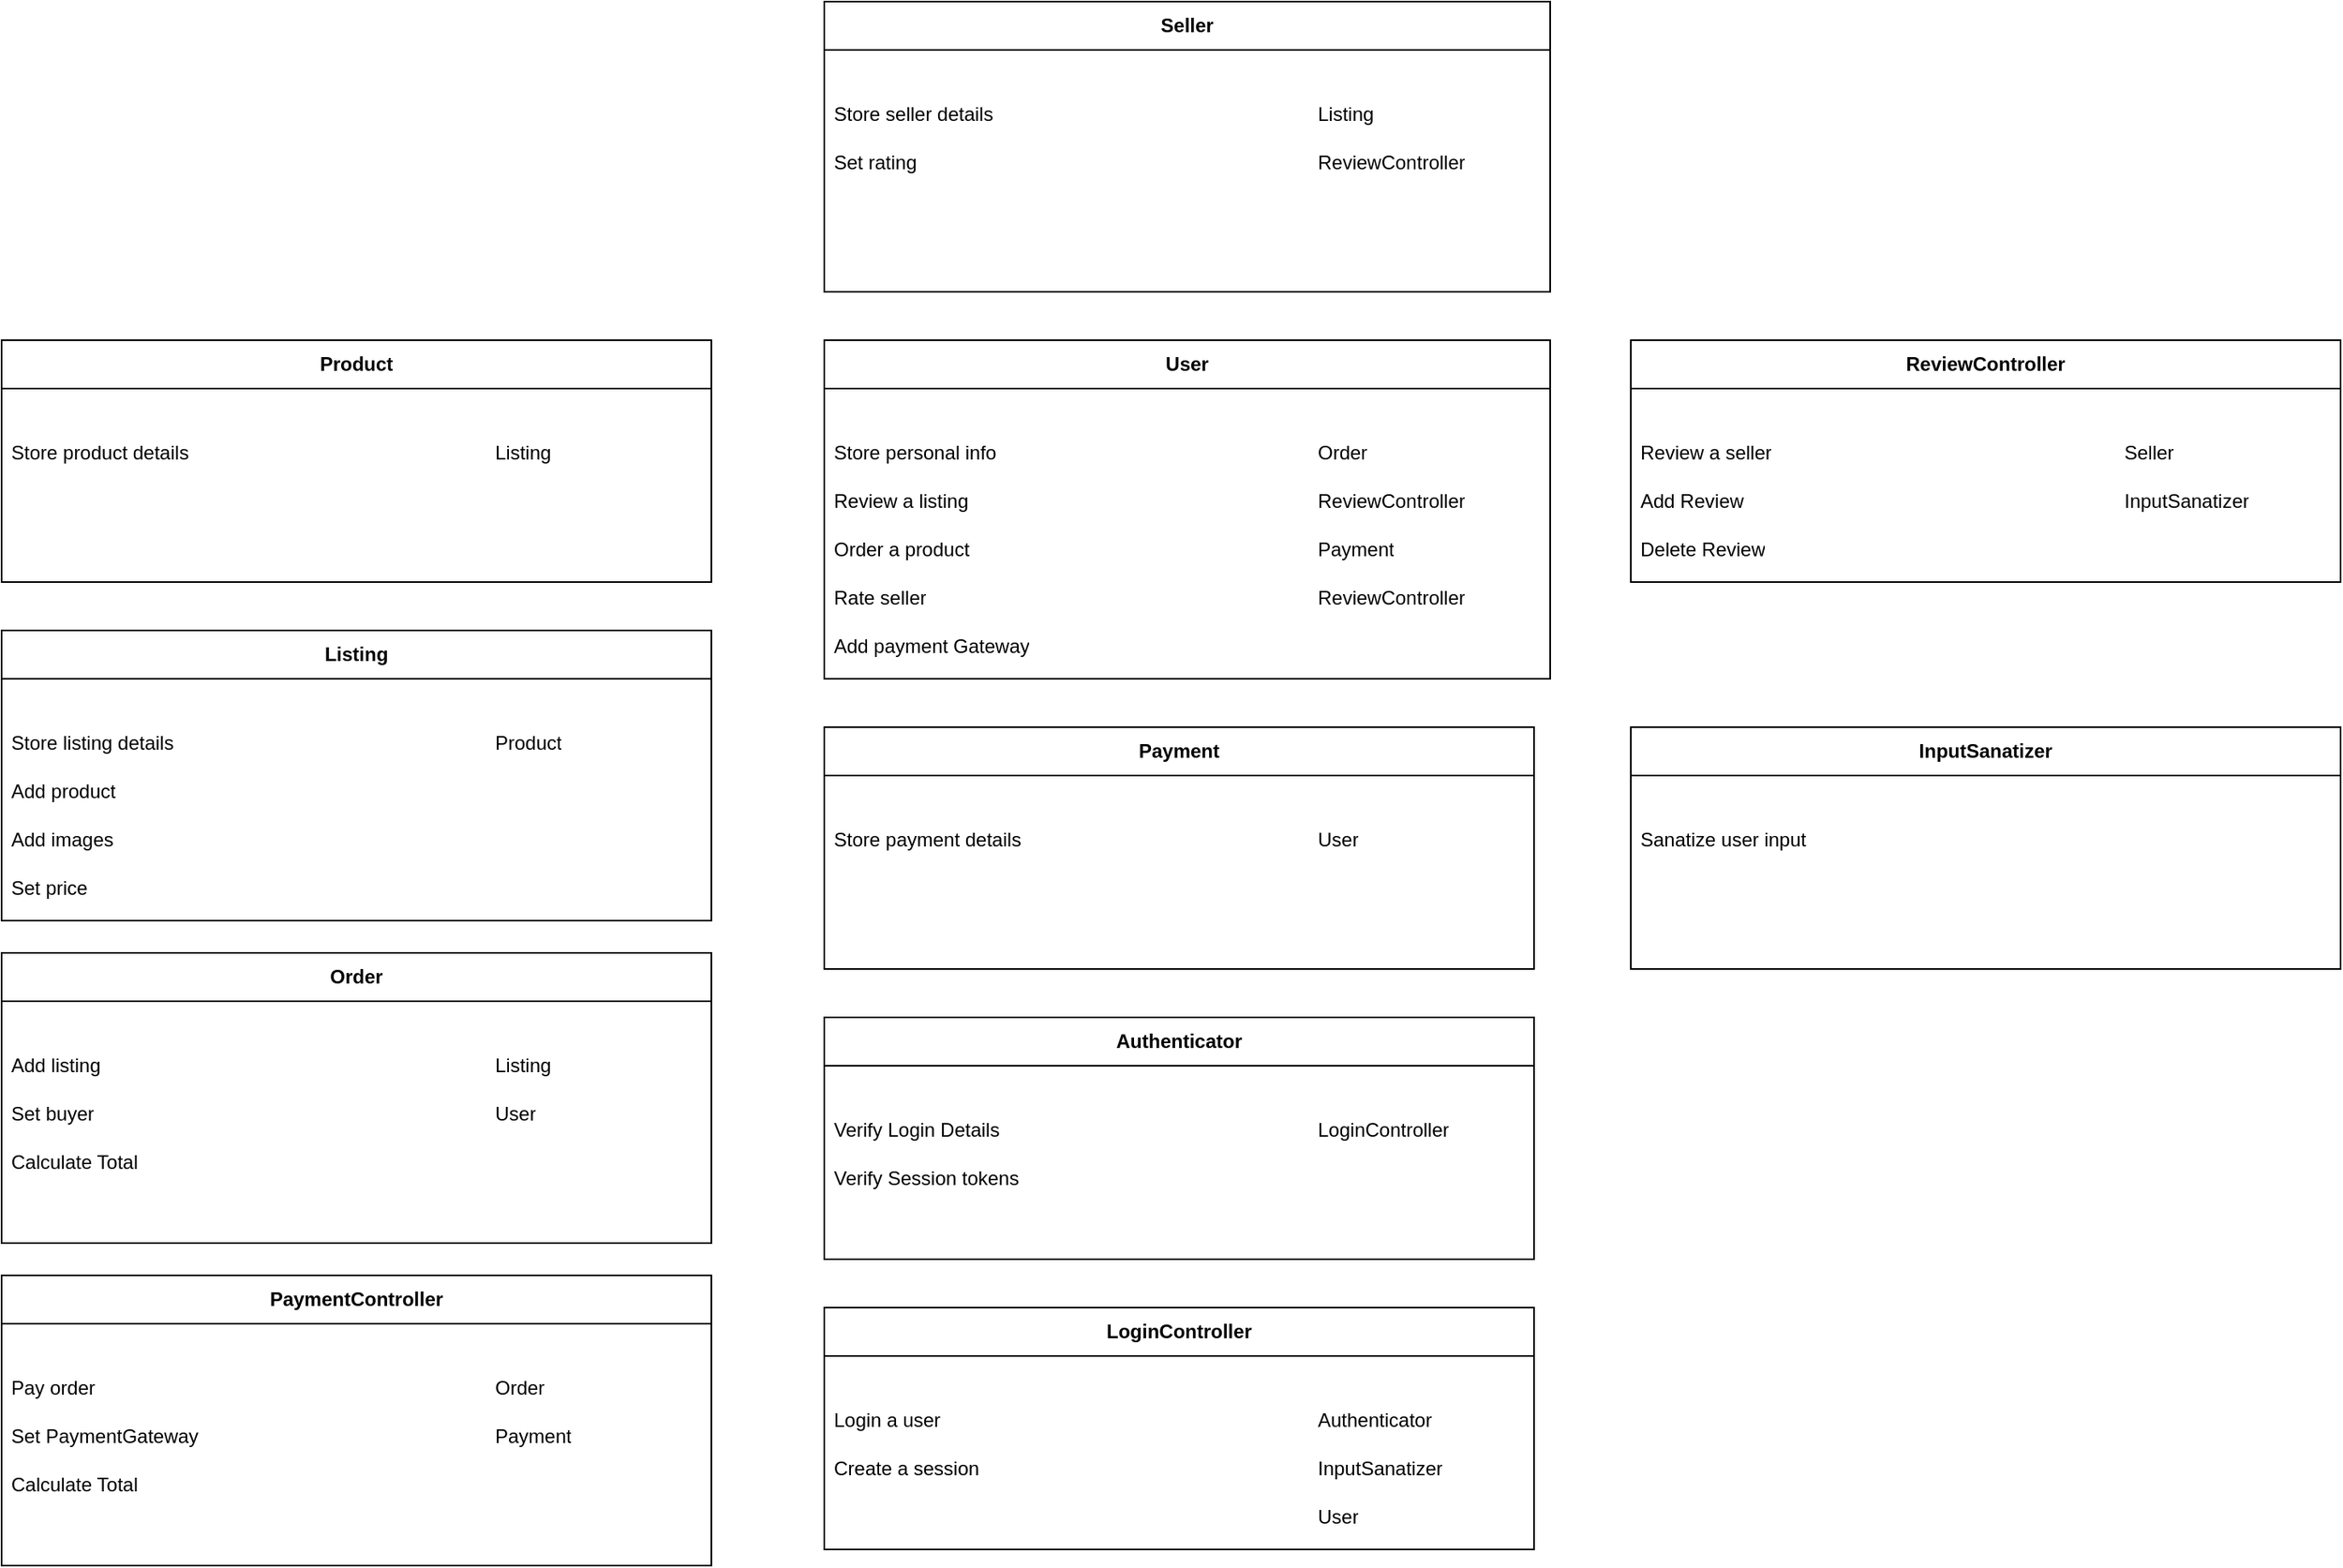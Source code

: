 <mxfile version="26.1.1">
  <diagram name="Page-1" id="4qO5snu0srxXvM7Uzl9y">
    <mxGraphModel dx="2410" dy="1066" grid="1" gridSize="10" guides="1" tooltips="1" connect="1" arrows="1" fold="1" page="1" pageScale="1" pageWidth="850" pageHeight="1100" math="0" shadow="0">
      <root>
        <mxCell id="0" />
        <mxCell id="1" parent="0" />
        <mxCell id="AYIX-EQ2d-SbjMrGPH-w-69" value="User" style="swimlane;whiteSpace=wrap;html=1;startSize=30;" vertex="1" parent="1">
          <mxGeometry x="240" y="350" width="450" height="210" as="geometry" />
        </mxCell>
        <mxCell id="AYIX-EQ2d-SbjMrGPH-w-70" value="" style="swimlane;fontStyle=0;childLayout=stackLayout;horizontal=1;startSize=26;horizontalStack=0;resizeParent=1;resizeParentMax=0;resizeLast=0;collapsible=1;marginBottom=0;align=center;fontSize=14;opacity=0;" vertex="1" parent="AYIX-EQ2d-SbjMrGPH-w-69">
          <mxGeometry y="30" width="300" height="176" as="geometry" />
        </mxCell>
        <mxCell id="AYIX-EQ2d-SbjMrGPH-w-71" value="Store personal info" style="text;strokeColor=none;fillColor=none;spacingLeft=4;spacingRight=4;overflow=hidden;rotatable=0;points=[[0,0.5],[1,0.5]];portConstraint=eastwest;fontSize=12;whiteSpace=wrap;html=1;" vertex="1" parent="AYIX-EQ2d-SbjMrGPH-w-70">
          <mxGeometry y="26" width="300" height="30" as="geometry" />
        </mxCell>
        <mxCell id="AYIX-EQ2d-SbjMrGPH-w-72" value="Review a listing" style="text;strokeColor=none;fillColor=none;spacingLeft=4;spacingRight=4;overflow=hidden;rotatable=0;points=[[0,0.5],[1,0.5]];portConstraint=eastwest;fontSize=12;whiteSpace=wrap;html=1;" vertex="1" parent="AYIX-EQ2d-SbjMrGPH-w-70">
          <mxGeometry y="56" width="300" height="30" as="geometry" />
        </mxCell>
        <mxCell id="AYIX-EQ2d-SbjMrGPH-w-73" value="Order a product" style="text;strokeColor=none;fillColor=none;spacingLeft=4;spacingRight=4;overflow=hidden;rotatable=0;points=[[0,0.5],[1,0.5]];portConstraint=eastwest;fontSize=12;whiteSpace=wrap;html=1;" vertex="1" parent="AYIX-EQ2d-SbjMrGPH-w-70">
          <mxGeometry y="86" width="300" height="30" as="geometry" />
        </mxCell>
        <mxCell id="AYIX-EQ2d-SbjMrGPH-w-158" value="Rate seller" style="text;strokeColor=none;fillColor=none;spacingLeft=4;spacingRight=4;overflow=hidden;rotatable=0;points=[[0,0.5],[1,0.5]];portConstraint=eastwest;fontSize=12;whiteSpace=wrap;html=1;" vertex="1" parent="AYIX-EQ2d-SbjMrGPH-w-70">
          <mxGeometry y="116" width="300" height="30" as="geometry" />
        </mxCell>
        <mxCell id="AYIX-EQ2d-SbjMrGPH-w-130" value="Add payment Gateway" style="text;strokeColor=none;fillColor=none;spacingLeft=4;spacingRight=4;overflow=hidden;rotatable=0;points=[[0,0.5],[1,0.5]];portConstraint=eastwest;fontSize=12;whiteSpace=wrap;html=1;" vertex="1" parent="AYIX-EQ2d-SbjMrGPH-w-70">
          <mxGeometry y="146" width="300" height="30" as="geometry" />
        </mxCell>
        <mxCell id="AYIX-EQ2d-SbjMrGPH-w-74" value="" style="swimlane;fontStyle=0;childLayout=stackLayout;horizontal=1;startSize=26;horizontalStack=0;resizeParent=1;resizeParentMax=0;resizeLast=0;collapsible=1;marginBottom=0;align=center;fontSize=14;opacity=0;" vertex="1" parent="AYIX-EQ2d-SbjMrGPH-w-69">
          <mxGeometry x="300" y="30" width="140" height="146" as="geometry" />
        </mxCell>
        <mxCell id="AYIX-EQ2d-SbjMrGPH-w-75" value="Order" style="text;strokeColor=none;fillColor=none;spacingLeft=4;spacingRight=4;overflow=hidden;rotatable=0;points=[[0,0.5],[1,0.5]];portConstraint=eastwest;fontSize=12;whiteSpace=wrap;html=1;" vertex="1" parent="AYIX-EQ2d-SbjMrGPH-w-74">
          <mxGeometry y="26" width="140" height="30" as="geometry" />
        </mxCell>
        <mxCell id="AYIX-EQ2d-SbjMrGPH-w-76" value="ReviewController" style="text;strokeColor=none;fillColor=none;spacingLeft=4;spacingRight=4;overflow=hidden;rotatable=0;points=[[0,0.5],[1,0.5]];portConstraint=eastwest;fontSize=12;whiteSpace=wrap;html=1;" vertex="1" parent="AYIX-EQ2d-SbjMrGPH-w-74">
          <mxGeometry y="56" width="140" height="30" as="geometry" />
        </mxCell>
        <mxCell id="AYIX-EQ2d-SbjMrGPH-w-131" value="Payment" style="text;strokeColor=none;fillColor=none;spacingLeft=4;spacingRight=4;overflow=hidden;rotatable=0;points=[[0,0.5],[1,0.5]];portConstraint=eastwest;fontSize=12;whiteSpace=wrap;html=1;" vertex="1" parent="AYIX-EQ2d-SbjMrGPH-w-74">
          <mxGeometry y="86" width="140" height="30" as="geometry" />
        </mxCell>
        <mxCell id="AYIX-EQ2d-SbjMrGPH-w-159" value="ReviewController" style="text;strokeColor=none;fillColor=none;spacingLeft=4;spacingRight=4;overflow=hidden;rotatable=0;points=[[0,0.5],[1,0.5]];portConstraint=eastwest;fontSize=12;whiteSpace=wrap;html=1;" vertex="1" parent="AYIX-EQ2d-SbjMrGPH-w-74">
          <mxGeometry y="116" width="140" height="30" as="geometry" />
        </mxCell>
        <mxCell id="AYIX-EQ2d-SbjMrGPH-w-78" value="Authenticator" style="swimlane;whiteSpace=wrap;html=1;startSize=30;" vertex="1" parent="1">
          <mxGeometry x="240" y="770" width="440" height="150" as="geometry" />
        </mxCell>
        <mxCell id="AYIX-EQ2d-SbjMrGPH-w-79" value="" style="swimlane;fontStyle=0;childLayout=stackLayout;horizontal=1;startSize=26;horizontalStack=0;resizeParent=1;resizeParentMax=0;resizeLast=0;collapsible=1;marginBottom=0;align=center;fontSize=14;opacity=0;" vertex="1" parent="AYIX-EQ2d-SbjMrGPH-w-78">
          <mxGeometry y="30" width="300" height="86" as="geometry" />
        </mxCell>
        <mxCell id="AYIX-EQ2d-SbjMrGPH-w-80" value="Verify Login Details" style="text;strokeColor=none;fillColor=none;spacingLeft=4;spacingRight=4;overflow=hidden;rotatable=0;points=[[0,0.5],[1,0.5]];portConstraint=eastwest;fontSize=12;whiteSpace=wrap;html=1;" vertex="1" parent="AYIX-EQ2d-SbjMrGPH-w-79">
          <mxGeometry y="26" width="300" height="30" as="geometry" />
        </mxCell>
        <mxCell id="AYIX-EQ2d-SbjMrGPH-w-81" value="Verify Session tokens" style="text;strokeColor=none;fillColor=none;spacingLeft=4;spacingRight=4;overflow=hidden;rotatable=0;points=[[0,0.5],[1,0.5]];portConstraint=eastwest;fontSize=12;whiteSpace=wrap;html=1;" vertex="1" parent="AYIX-EQ2d-SbjMrGPH-w-79">
          <mxGeometry y="56" width="300" height="30" as="geometry" />
        </mxCell>
        <mxCell id="AYIX-EQ2d-SbjMrGPH-w-83" value="" style="swimlane;fontStyle=0;childLayout=stackLayout;horizontal=1;startSize=26;horizontalStack=0;resizeParent=1;resizeParentMax=0;resizeLast=0;collapsible=1;marginBottom=0;align=center;fontSize=14;opacity=0;" vertex="1" parent="AYIX-EQ2d-SbjMrGPH-w-78">
          <mxGeometry x="300" y="30" width="140" height="56" as="geometry" />
        </mxCell>
        <mxCell id="AYIX-EQ2d-SbjMrGPH-w-84" value="LoginController" style="text;strokeColor=none;fillColor=none;spacingLeft=4;spacingRight=4;overflow=hidden;rotatable=0;points=[[0,0.5],[1,0.5]];portConstraint=eastwest;fontSize=12;whiteSpace=wrap;html=1;" vertex="1" parent="AYIX-EQ2d-SbjMrGPH-w-83">
          <mxGeometry y="26" width="140" height="30" as="geometry" />
        </mxCell>
        <mxCell id="AYIX-EQ2d-SbjMrGPH-w-86" value="LoginController" style="swimlane;whiteSpace=wrap;html=1;startSize=30;" vertex="1" parent="1">
          <mxGeometry x="240" y="950" width="440" height="150" as="geometry" />
        </mxCell>
        <mxCell id="AYIX-EQ2d-SbjMrGPH-w-87" value="" style="swimlane;fontStyle=0;childLayout=stackLayout;horizontal=1;startSize=26;horizontalStack=0;resizeParent=1;resizeParentMax=0;resizeLast=0;collapsible=1;marginBottom=0;align=center;fontSize=14;opacity=0;" vertex="1" parent="AYIX-EQ2d-SbjMrGPH-w-86">
          <mxGeometry y="30" width="300" height="86" as="geometry" />
        </mxCell>
        <mxCell id="AYIX-EQ2d-SbjMrGPH-w-88" value="Login a user" style="text;strokeColor=none;fillColor=none;spacingLeft=4;spacingRight=4;overflow=hidden;rotatable=0;points=[[0,0.5],[1,0.5]];portConstraint=eastwest;fontSize=12;whiteSpace=wrap;html=1;" vertex="1" parent="AYIX-EQ2d-SbjMrGPH-w-87">
          <mxGeometry y="26" width="300" height="30" as="geometry" />
        </mxCell>
        <mxCell id="AYIX-EQ2d-SbjMrGPH-w-89" value="Create a session" style="text;strokeColor=none;fillColor=none;spacingLeft=4;spacingRight=4;overflow=hidden;rotatable=0;points=[[0,0.5],[1,0.5]];portConstraint=eastwest;fontSize=12;whiteSpace=wrap;html=1;" vertex="1" parent="AYIX-EQ2d-SbjMrGPH-w-87">
          <mxGeometry y="56" width="300" height="30" as="geometry" />
        </mxCell>
        <mxCell id="AYIX-EQ2d-SbjMrGPH-w-91" value="" style="swimlane;fontStyle=0;childLayout=stackLayout;horizontal=1;startSize=26;horizontalStack=0;resizeParent=1;resizeParentMax=0;resizeLast=0;collapsible=1;marginBottom=0;align=center;fontSize=14;opacity=0;" vertex="1" parent="AYIX-EQ2d-SbjMrGPH-w-86">
          <mxGeometry x="300" y="30" width="140" height="116" as="geometry" />
        </mxCell>
        <mxCell id="AYIX-EQ2d-SbjMrGPH-w-92" value="Authenticator" style="text;strokeColor=none;fillColor=none;spacingLeft=4;spacingRight=4;overflow=hidden;rotatable=0;points=[[0,0.5],[1,0.5]];portConstraint=eastwest;fontSize=12;whiteSpace=wrap;html=1;" vertex="1" parent="AYIX-EQ2d-SbjMrGPH-w-91">
          <mxGeometry y="26" width="140" height="30" as="geometry" />
        </mxCell>
        <mxCell id="AYIX-EQ2d-SbjMrGPH-w-171" value="InputSanatizer" style="text;strokeColor=none;fillColor=none;spacingLeft=4;spacingRight=4;overflow=hidden;rotatable=0;points=[[0,0.5],[1,0.5]];portConstraint=eastwest;fontSize=12;whiteSpace=wrap;html=1;" vertex="1" parent="AYIX-EQ2d-SbjMrGPH-w-91">
          <mxGeometry y="56" width="140" height="30" as="geometry" />
        </mxCell>
        <mxCell id="AYIX-EQ2d-SbjMrGPH-w-93" value="User" style="text;strokeColor=none;fillColor=none;spacingLeft=4;spacingRight=4;overflow=hidden;rotatable=0;points=[[0,0.5],[1,0.5]];portConstraint=eastwest;fontSize=12;whiteSpace=wrap;html=1;" vertex="1" parent="AYIX-EQ2d-SbjMrGPH-w-91">
          <mxGeometry y="86" width="140" height="30" as="geometry" />
        </mxCell>
        <mxCell id="AYIX-EQ2d-SbjMrGPH-w-94" value="Product" style="swimlane;whiteSpace=wrap;html=1;startSize=30;" vertex="1" parent="1">
          <mxGeometry x="-270" y="350" width="440" height="150" as="geometry" />
        </mxCell>
        <mxCell id="AYIX-EQ2d-SbjMrGPH-w-95" value="" style="swimlane;fontStyle=0;childLayout=stackLayout;horizontal=1;startSize=26;horizontalStack=0;resizeParent=1;resizeParentMax=0;resizeLast=0;collapsible=1;marginBottom=0;align=center;fontSize=14;opacity=0;" vertex="1" parent="AYIX-EQ2d-SbjMrGPH-w-94">
          <mxGeometry y="30" width="300" height="56" as="geometry" />
        </mxCell>
        <mxCell id="AYIX-EQ2d-SbjMrGPH-w-96" value="Store product details" style="text;strokeColor=none;fillColor=none;spacingLeft=4;spacingRight=4;overflow=hidden;rotatable=0;points=[[0,0.5],[1,0.5]];portConstraint=eastwest;fontSize=12;whiteSpace=wrap;html=1;" vertex="1" parent="AYIX-EQ2d-SbjMrGPH-w-95">
          <mxGeometry y="26" width="300" height="30" as="geometry" />
        </mxCell>
        <mxCell id="AYIX-EQ2d-SbjMrGPH-w-99" value="" style="swimlane;fontStyle=0;childLayout=stackLayout;horizontal=1;startSize=26;horizontalStack=0;resizeParent=1;resizeParentMax=0;resizeLast=0;collapsible=1;marginBottom=0;align=center;fontSize=14;opacity=0;" vertex="1" parent="AYIX-EQ2d-SbjMrGPH-w-94">
          <mxGeometry x="300" y="30" width="140" height="56" as="geometry" />
        </mxCell>
        <mxCell id="AYIX-EQ2d-SbjMrGPH-w-100" value="Listing" style="text;strokeColor=none;fillColor=none;spacingLeft=4;spacingRight=4;overflow=hidden;rotatable=0;points=[[0,0.5],[1,0.5]];portConstraint=eastwest;fontSize=12;whiteSpace=wrap;html=1;" vertex="1" parent="AYIX-EQ2d-SbjMrGPH-w-99">
          <mxGeometry y="26" width="140" height="30" as="geometry" />
        </mxCell>
        <mxCell id="AYIX-EQ2d-SbjMrGPH-w-102" value="Listing" style="swimlane;whiteSpace=wrap;html=1;startSize=30;" vertex="1" parent="1">
          <mxGeometry x="-270" y="530" width="440" height="180" as="geometry" />
        </mxCell>
        <mxCell id="AYIX-EQ2d-SbjMrGPH-w-103" value="" style="swimlane;fontStyle=0;childLayout=stackLayout;horizontal=1;startSize=26;horizontalStack=0;resizeParent=1;resizeParentMax=0;resizeLast=0;collapsible=1;marginBottom=0;align=center;fontSize=14;opacity=0;" vertex="1" parent="AYIX-EQ2d-SbjMrGPH-w-102">
          <mxGeometry y="30" width="300" height="146" as="geometry" />
        </mxCell>
        <mxCell id="AYIX-EQ2d-SbjMrGPH-w-109" value="Store listing details" style="text;strokeColor=none;fillColor=none;spacingLeft=4;spacingRight=4;overflow=hidden;rotatable=0;points=[[0,0.5],[1,0.5]];portConstraint=eastwest;fontSize=12;whiteSpace=wrap;html=1;" vertex="1" parent="AYIX-EQ2d-SbjMrGPH-w-103">
          <mxGeometry y="26" width="300" height="30" as="geometry" />
        </mxCell>
        <mxCell id="AYIX-EQ2d-SbjMrGPH-w-104" value="Add product" style="text;strokeColor=none;fillColor=none;spacingLeft=4;spacingRight=4;overflow=hidden;rotatable=0;points=[[0,0.5],[1,0.5]];portConstraint=eastwest;fontSize=12;whiteSpace=wrap;html=1;" vertex="1" parent="AYIX-EQ2d-SbjMrGPH-w-103">
          <mxGeometry y="56" width="300" height="30" as="geometry" />
        </mxCell>
        <mxCell id="AYIX-EQ2d-SbjMrGPH-w-110" value="Add images" style="text;strokeColor=none;fillColor=none;spacingLeft=4;spacingRight=4;overflow=hidden;rotatable=0;points=[[0,0.5],[1,0.5]];portConstraint=eastwest;fontSize=12;whiteSpace=wrap;html=1;" vertex="1" parent="AYIX-EQ2d-SbjMrGPH-w-103">
          <mxGeometry y="86" width="300" height="30" as="geometry" />
        </mxCell>
        <mxCell id="AYIX-EQ2d-SbjMrGPH-w-111" value="Set price" style="text;strokeColor=none;fillColor=none;spacingLeft=4;spacingRight=4;overflow=hidden;rotatable=0;points=[[0,0.5],[1,0.5]];portConstraint=eastwest;fontSize=12;whiteSpace=wrap;html=1;" vertex="1" parent="AYIX-EQ2d-SbjMrGPH-w-103">
          <mxGeometry y="116" width="300" height="30" as="geometry" />
        </mxCell>
        <mxCell id="AYIX-EQ2d-SbjMrGPH-w-105" value="" style="swimlane;fontStyle=0;childLayout=stackLayout;horizontal=1;startSize=26;horizontalStack=0;resizeParent=1;resizeParentMax=0;resizeLast=0;collapsible=1;marginBottom=0;align=center;fontSize=14;opacity=0;" vertex="1" parent="AYIX-EQ2d-SbjMrGPH-w-102">
          <mxGeometry x="300" y="30" width="140" height="56" as="geometry" />
        </mxCell>
        <mxCell id="AYIX-EQ2d-SbjMrGPH-w-106" value="Product" style="text;strokeColor=none;fillColor=none;spacingLeft=4;spacingRight=4;overflow=hidden;rotatable=0;points=[[0,0.5],[1,0.5]];portConstraint=eastwest;fontSize=12;whiteSpace=wrap;html=1;" vertex="1" parent="AYIX-EQ2d-SbjMrGPH-w-105">
          <mxGeometry y="26" width="140" height="30" as="geometry" />
        </mxCell>
        <mxCell id="AYIX-EQ2d-SbjMrGPH-w-112" value="Order" style="swimlane;whiteSpace=wrap;html=1;startSize=30;" vertex="1" parent="1">
          <mxGeometry x="-270" y="730" width="440" height="180" as="geometry" />
        </mxCell>
        <mxCell id="AYIX-EQ2d-SbjMrGPH-w-113" value="" style="swimlane;fontStyle=0;childLayout=stackLayout;horizontal=1;startSize=26;horizontalStack=0;resizeParent=1;resizeParentMax=0;resizeLast=0;collapsible=1;marginBottom=0;align=center;fontSize=14;opacity=0;" vertex="1" parent="AYIX-EQ2d-SbjMrGPH-w-112">
          <mxGeometry y="30" width="300" height="116" as="geometry" />
        </mxCell>
        <mxCell id="AYIX-EQ2d-SbjMrGPH-w-114" value="Add listing" style="text;strokeColor=none;fillColor=none;spacingLeft=4;spacingRight=4;overflow=hidden;rotatable=0;points=[[0,0.5],[1,0.5]];portConstraint=eastwest;fontSize=12;whiteSpace=wrap;html=1;" vertex="1" parent="AYIX-EQ2d-SbjMrGPH-w-113">
          <mxGeometry y="26" width="300" height="30" as="geometry" />
        </mxCell>
        <mxCell id="AYIX-EQ2d-SbjMrGPH-w-115" value="Set buyer" style="text;strokeColor=none;fillColor=none;spacingLeft=4;spacingRight=4;overflow=hidden;rotatable=0;points=[[0,0.5],[1,0.5]];portConstraint=eastwest;fontSize=12;whiteSpace=wrap;html=1;" vertex="1" parent="AYIX-EQ2d-SbjMrGPH-w-113">
          <mxGeometry y="56" width="300" height="30" as="geometry" />
        </mxCell>
        <mxCell id="AYIX-EQ2d-SbjMrGPH-w-117" value="Calculate Total" style="text;strokeColor=none;fillColor=none;spacingLeft=4;spacingRight=4;overflow=hidden;rotatable=0;points=[[0,0.5],[1,0.5]];portConstraint=eastwest;fontSize=12;whiteSpace=wrap;html=1;" vertex="1" parent="AYIX-EQ2d-SbjMrGPH-w-113">
          <mxGeometry y="86" width="300" height="30" as="geometry" />
        </mxCell>
        <mxCell id="AYIX-EQ2d-SbjMrGPH-w-118" value="" style="swimlane;fontStyle=0;childLayout=stackLayout;horizontal=1;startSize=26;horizontalStack=0;resizeParent=1;resizeParentMax=0;resizeLast=0;collapsible=1;marginBottom=0;align=center;fontSize=14;opacity=0;" vertex="1" parent="AYIX-EQ2d-SbjMrGPH-w-112">
          <mxGeometry x="300" y="30" width="140" height="86" as="geometry" />
        </mxCell>
        <mxCell id="AYIX-EQ2d-SbjMrGPH-w-119" value="Listing" style="text;strokeColor=none;fillColor=none;spacingLeft=4;spacingRight=4;overflow=hidden;rotatable=0;points=[[0,0.5],[1,0.5]];portConstraint=eastwest;fontSize=12;whiteSpace=wrap;html=1;" vertex="1" parent="AYIX-EQ2d-SbjMrGPH-w-118">
          <mxGeometry y="26" width="140" height="30" as="geometry" />
        </mxCell>
        <mxCell id="AYIX-EQ2d-SbjMrGPH-w-120" value="User" style="text;strokeColor=none;fillColor=none;spacingLeft=4;spacingRight=4;overflow=hidden;rotatable=0;points=[[0,0.5],[1,0.5]];portConstraint=eastwest;fontSize=12;whiteSpace=wrap;html=1;" vertex="1" parent="AYIX-EQ2d-SbjMrGPH-w-118">
          <mxGeometry y="56" width="140" height="30" as="geometry" />
        </mxCell>
        <mxCell id="AYIX-EQ2d-SbjMrGPH-w-122" value="PaymentController" style="swimlane;whiteSpace=wrap;html=1;startSize=30;" vertex="1" parent="1">
          <mxGeometry x="-270" y="930" width="440" height="180" as="geometry" />
        </mxCell>
        <mxCell id="AYIX-EQ2d-SbjMrGPH-w-123" value="" style="swimlane;fontStyle=0;childLayout=stackLayout;horizontal=1;startSize=26;horizontalStack=0;resizeParent=1;resizeParentMax=0;resizeLast=0;collapsible=1;marginBottom=0;align=center;fontSize=14;opacity=0;" vertex="1" parent="AYIX-EQ2d-SbjMrGPH-w-122">
          <mxGeometry y="30" width="300" height="116" as="geometry" />
        </mxCell>
        <mxCell id="AYIX-EQ2d-SbjMrGPH-w-124" value="Pay order" style="text;strokeColor=none;fillColor=none;spacingLeft=4;spacingRight=4;overflow=hidden;rotatable=0;points=[[0,0.5],[1,0.5]];portConstraint=eastwest;fontSize=12;whiteSpace=wrap;html=1;" vertex="1" parent="AYIX-EQ2d-SbjMrGPH-w-123">
          <mxGeometry y="26" width="300" height="30" as="geometry" />
        </mxCell>
        <mxCell id="AYIX-EQ2d-SbjMrGPH-w-125" value="Set PaymentGateway" style="text;strokeColor=none;fillColor=none;spacingLeft=4;spacingRight=4;overflow=hidden;rotatable=0;points=[[0,0.5],[1,0.5]];portConstraint=eastwest;fontSize=12;whiteSpace=wrap;html=1;" vertex="1" parent="AYIX-EQ2d-SbjMrGPH-w-123">
          <mxGeometry y="56" width="300" height="30" as="geometry" />
        </mxCell>
        <mxCell id="AYIX-EQ2d-SbjMrGPH-w-126" value="Calculate Total" style="text;strokeColor=none;fillColor=none;spacingLeft=4;spacingRight=4;overflow=hidden;rotatable=0;points=[[0,0.5],[1,0.5]];portConstraint=eastwest;fontSize=12;whiteSpace=wrap;html=1;" vertex="1" parent="AYIX-EQ2d-SbjMrGPH-w-123">
          <mxGeometry y="86" width="300" height="30" as="geometry" />
        </mxCell>
        <mxCell id="AYIX-EQ2d-SbjMrGPH-w-127" value="" style="swimlane;fontStyle=0;childLayout=stackLayout;horizontal=1;startSize=26;horizontalStack=0;resizeParent=1;resizeParentMax=0;resizeLast=0;collapsible=1;marginBottom=0;align=center;fontSize=14;opacity=0;" vertex="1" parent="AYIX-EQ2d-SbjMrGPH-w-122">
          <mxGeometry x="300" y="30" width="140" height="86" as="geometry" />
        </mxCell>
        <mxCell id="AYIX-EQ2d-SbjMrGPH-w-128" value="Order" style="text;strokeColor=none;fillColor=none;spacingLeft=4;spacingRight=4;overflow=hidden;rotatable=0;points=[[0,0.5],[1,0.5]];portConstraint=eastwest;fontSize=12;whiteSpace=wrap;html=1;" vertex="1" parent="AYIX-EQ2d-SbjMrGPH-w-127">
          <mxGeometry y="26" width="140" height="30" as="geometry" />
        </mxCell>
        <mxCell id="AYIX-EQ2d-SbjMrGPH-w-129" value="Payment" style="text;strokeColor=none;fillColor=none;spacingLeft=4;spacingRight=4;overflow=hidden;rotatable=0;points=[[0,0.5],[1,0.5]];portConstraint=eastwest;fontSize=12;whiteSpace=wrap;html=1;" vertex="1" parent="AYIX-EQ2d-SbjMrGPH-w-127">
          <mxGeometry y="56" width="140" height="30" as="geometry" />
        </mxCell>
        <mxCell id="AYIX-EQ2d-SbjMrGPH-w-133" value="Payment" style="swimlane;whiteSpace=wrap;html=1;startSize=30;" vertex="1" parent="1">
          <mxGeometry x="240" y="590" width="440" height="150" as="geometry" />
        </mxCell>
        <mxCell id="AYIX-EQ2d-SbjMrGPH-w-134" value="" style="swimlane;fontStyle=0;childLayout=stackLayout;horizontal=1;startSize=26;horizontalStack=0;resizeParent=1;resizeParentMax=0;resizeLast=0;collapsible=1;marginBottom=0;align=center;fontSize=14;opacity=0;" vertex="1" parent="AYIX-EQ2d-SbjMrGPH-w-133">
          <mxGeometry y="30" width="300" height="56" as="geometry" />
        </mxCell>
        <mxCell id="AYIX-EQ2d-SbjMrGPH-w-135" value="Store payment details" style="text;strokeColor=none;fillColor=none;spacingLeft=4;spacingRight=4;overflow=hidden;rotatable=0;points=[[0,0.5],[1,0.5]];portConstraint=eastwest;fontSize=12;whiteSpace=wrap;html=1;" vertex="1" parent="AYIX-EQ2d-SbjMrGPH-w-134">
          <mxGeometry y="26" width="300" height="30" as="geometry" />
        </mxCell>
        <mxCell id="AYIX-EQ2d-SbjMrGPH-w-136" value="" style="swimlane;fontStyle=0;childLayout=stackLayout;horizontal=1;startSize=26;horizontalStack=0;resizeParent=1;resizeParentMax=0;resizeLast=0;collapsible=1;marginBottom=0;align=center;fontSize=14;opacity=0;" vertex="1" parent="AYIX-EQ2d-SbjMrGPH-w-133">
          <mxGeometry x="300" y="30" width="140" height="56" as="geometry" />
        </mxCell>
        <mxCell id="AYIX-EQ2d-SbjMrGPH-w-140" value="User" style="text;strokeColor=none;fillColor=none;spacingLeft=4;spacingRight=4;overflow=hidden;rotatable=0;points=[[0,0.5],[1,0.5]];portConstraint=eastwest;fontSize=12;whiteSpace=wrap;html=1;" vertex="1" parent="AYIX-EQ2d-SbjMrGPH-w-136">
          <mxGeometry y="26" width="140" height="30" as="geometry" />
        </mxCell>
        <mxCell id="AYIX-EQ2d-SbjMrGPH-w-141" value="ReviewController" style="swimlane;whiteSpace=wrap;html=1;startSize=30;" vertex="1" parent="1">
          <mxGeometry x="740" y="350" width="440" height="150" as="geometry" />
        </mxCell>
        <mxCell id="AYIX-EQ2d-SbjMrGPH-w-142" value="" style="swimlane;fontStyle=0;childLayout=stackLayout;horizontal=1;startSize=26;horizontalStack=0;resizeParent=1;resizeParentMax=0;resizeLast=0;collapsible=1;marginBottom=0;align=center;fontSize=14;opacity=0;" vertex="1" parent="AYIX-EQ2d-SbjMrGPH-w-141">
          <mxGeometry y="30" width="300" height="116" as="geometry" />
        </mxCell>
        <mxCell id="AYIX-EQ2d-SbjMrGPH-w-143" value="Review a seller" style="text;strokeColor=none;fillColor=none;spacingLeft=4;spacingRight=4;overflow=hidden;rotatable=0;points=[[0,0.5],[1,0.5]];portConstraint=eastwest;fontSize=12;whiteSpace=wrap;html=1;" vertex="1" parent="AYIX-EQ2d-SbjMrGPH-w-142">
          <mxGeometry y="26" width="300" height="30" as="geometry" />
        </mxCell>
        <mxCell id="AYIX-EQ2d-SbjMrGPH-w-168" value="Add Review" style="text;strokeColor=none;fillColor=none;spacingLeft=4;spacingRight=4;overflow=hidden;rotatable=0;points=[[0,0.5],[1,0.5]];portConstraint=eastwest;fontSize=12;whiteSpace=wrap;html=1;" vertex="1" parent="AYIX-EQ2d-SbjMrGPH-w-142">
          <mxGeometry y="56" width="300" height="30" as="geometry" />
        </mxCell>
        <mxCell id="AYIX-EQ2d-SbjMrGPH-w-160" value="Delete Review" style="text;strokeColor=none;fillColor=none;spacingLeft=4;spacingRight=4;overflow=hidden;rotatable=0;points=[[0,0.5],[1,0.5]];portConstraint=eastwest;fontSize=12;whiteSpace=wrap;html=1;" vertex="1" parent="AYIX-EQ2d-SbjMrGPH-w-142">
          <mxGeometry y="86" width="300" height="30" as="geometry" />
        </mxCell>
        <mxCell id="AYIX-EQ2d-SbjMrGPH-w-145" value="" style="swimlane;fontStyle=0;childLayout=stackLayout;horizontal=1;startSize=26;horizontalStack=0;resizeParent=1;resizeParentMax=0;resizeLast=0;collapsible=1;marginBottom=0;align=center;fontSize=14;opacity=0;" vertex="1" parent="AYIX-EQ2d-SbjMrGPH-w-141">
          <mxGeometry x="300" y="30" width="140" height="86" as="geometry" />
        </mxCell>
        <mxCell id="AYIX-EQ2d-SbjMrGPH-w-167" value="Seller" style="text;strokeColor=none;fillColor=none;spacingLeft=4;spacingRight=4;overflow=hidden;rotatable=0;points=[[0,0.5],[1,0.5]];portConstraint=eastwest;fontSize=12;whiteSpace=wrap;html=1;" vertex="1" parent="AYIX-EQ2d-SbjMrGPH-w-145">
          <mxGeometry y="26" width="140" height="30" as="geometry" />
        </mxCell>
        <mxCell id="AYIX-EQ2d-SbjMrGPH-w-147" value="InputSanatizer" style="text;strokeColor=none;fillColor=none;spacingLeft=4;spacingRight=4;overflow=hidden;rotatable=0;points=[[0,0.5],[1,0.5]];portConstraint=eastwest;fontSize=12;whiteSpace=wrap;html=1;" vertex="1" parent="AYIX-EQ2d-SbjMrGPH-w-145">
          <mxGeometry y="56" width="140" height="30" as="geometry" />
        </mxCell>
        <mxCell id="AYIX-EQ2d-SbjMrGPH-w-148" value="Seller" style="swimlane;whiteSpace=wrap;html=1;startSize=30;" vertex="1" parent="1">
          <mxGeometry x="240" y="140" width="450" height="180" as="geometry" />
        </mxCell>
        <mxCell id="AYIX-EQ2d-SbjMrGPH-w-149" value="" style="swimlane;fontStyle=0;childLayout=stackLayout;horizontal=1;startSize=26;horizontalStack=0;resizeParent=1;resizeParentMax=0;resizeLast=0;collapsible=1;marginBottom=0;align=center;fontSize=14;opacity=0;" vertex="1" parent="AYIX-EQ2d-SbjMrGPH-w-148">
          <mxGeometry y="30" width="300" height="86" as="geometry" />
        </mxCell>
        <mxCell id="AYIX-EQ2d-SbjMrGPH-w-150" value="Store seller details" style="text;strokeColor=none;fillColor=none;spacingLeft=4;spacingRight=4;overflow=hidden;rotatable=0;points=[[0,0.5],[1,0.5]];portConstraint=eastwest;fontSize=12;whiteSpace=wrap;html=1;" vertex="1" parent="AYIX-EQ2d-SbjMrGPH-w-149">
          <mxGeometry y="26" width="300" height="30" as="geometry" />
        </mxCell>
        <mxCell id="AYIX-EQ2d-SbjMrGPH-w-169" value="Set rating" style="text;strokeColor=none;fillColor=none;spacingLeft=4;spacingRight=4;overflow=hidden;rotatable=0;points=[[0,0.5],[1,0.5]];portConstraint=eastwest;fontSize=12;whiteSpace=wrap;html=1;" vertex="1" parent="AYIX-EQ2d-SbjMrGPH-w-149">
          <mxGeometry y="56" width="300" height="30" as="geometry" />
        </mxCell>
        <mxCell id="AYIX-EQ2d-SbjMrGPH-w-154" value="" style="swimlane;fontStyle=0;childLayout=stackLayout;horizontal=1;startSize=26;horizontalStack=0;resizeParent=1;resizeParentMax=0;resizeLast=0;collapsible=1;marginBottom=0;align=center;fontSize=14;opacity=0;" vertex="1" parent="AYIX-EQ2d-SbjMrGPH-w-148">
          <mxGeometry x="300" y="30" width="140" height="86" as="geometry" />
        </mxCell>
        <mxCell id="AYIX-EQ2d-SbjMrGPH-w-155" value="Listing" style="text;strokeColor=none;fillColor=none;spacingLeft=4;spacingRight=4;overflow=hidden;rotatable=0;points=[[0,0.5],[1,0.5]];portConstraint=eastwest;fontSize=12;whiteSpace=wrap;html=1;" vertex="1" parent="AYIX-EQ2d-SbjMrGPH-w-154">
          <mxGeometry y="26" width="140" height="30" as="geometry" />
        </mxCell>
        <mxCell id="AYIX-EQ2d-SbjMrGPH-w-170" value="ReviewController" style="text;strokeColor=none;fillColor=none;spacingLeft=4;spacingRight=4;overflow=hidden;rotatable=0;points=[[0,0.5],[1,0.5]];portConstraint=eastwest;fontSize=12;whiteSpace=wrap;html=1;" vertex="1" parent="AYIX-EQ2d-SbjMrGPH-w-154">
          <mxGeometry y="56" width="140" height="30" as="geometry" />
        </mxCell>
        <mxCell id="AYIX-EQ2d-SbjMrGPH-w-161" value="InputSanatizer" style="swimlane;whiteSpace=wrap;html=1;startSize=30;" vertex="1" parent="1">
          <mxGeometry x="740" y="590" width="440" height="150" as="geometry" />
        </mxCell>
        <mxCell id="AYIX-EQ2d-SbjMrGPH-w-162" value="" style="swimlane;fontStyle=0;childLayout=stackLayout;horizontal=1;startSize=26;horizontalStack=0;resizeParent=1;resizeParentMax=0;resizeLast=0;collapsible=1;marginBottom=0;align=center;fontSize=14;opacity=0;" vertex="1" parent="AYIX-EQ2d-SbjMrGPH-w-161">
          <mxGeometry y="30" width="300" height="56" as="geometry" />
        </mxCell>
        <mxCell id="AYIX-EQ2d-SbjMrGPH-w-163" value="Sanatize user input" style="text;strokeColor=none;fillColor=none;spacingLeft=4;spacingRight=4;overflow=hidden;rotatable=0;points=[[0,0.5],[1,0.5]];portConstraint=eastwest;fontSize=12;whiteSpace=wrap;html=1;" vertex="1" parent="AYIX-EQ2d-SbjMrGPH-w-162">
          <mxGeometry y="26" width="300" height="30" as="geometry" />
        </mxCell>
        <mxCell id="AYIX-EQ2d-SbjMrGPH-w-165" value="" style="swimlane;fontStyle=0;childLayout=stackLayout;horizontal=1;startSize=26;horizontalStack=0;resizeParent=1;resizeParentMax=0;resizeLast=0;collapsible=1;marginBottom=0;align=center;fontSize=14;opacity=0;" vertex="1" parent="AYIX-EQ2d-SbjMrGPH-w-161">
          <mxGeometry x="300" y="30" width="140" height="56" as="geometry" />
        </mxCell>
      </root>
    </mxGraphModel>
  </diagram>
</mxfile>
